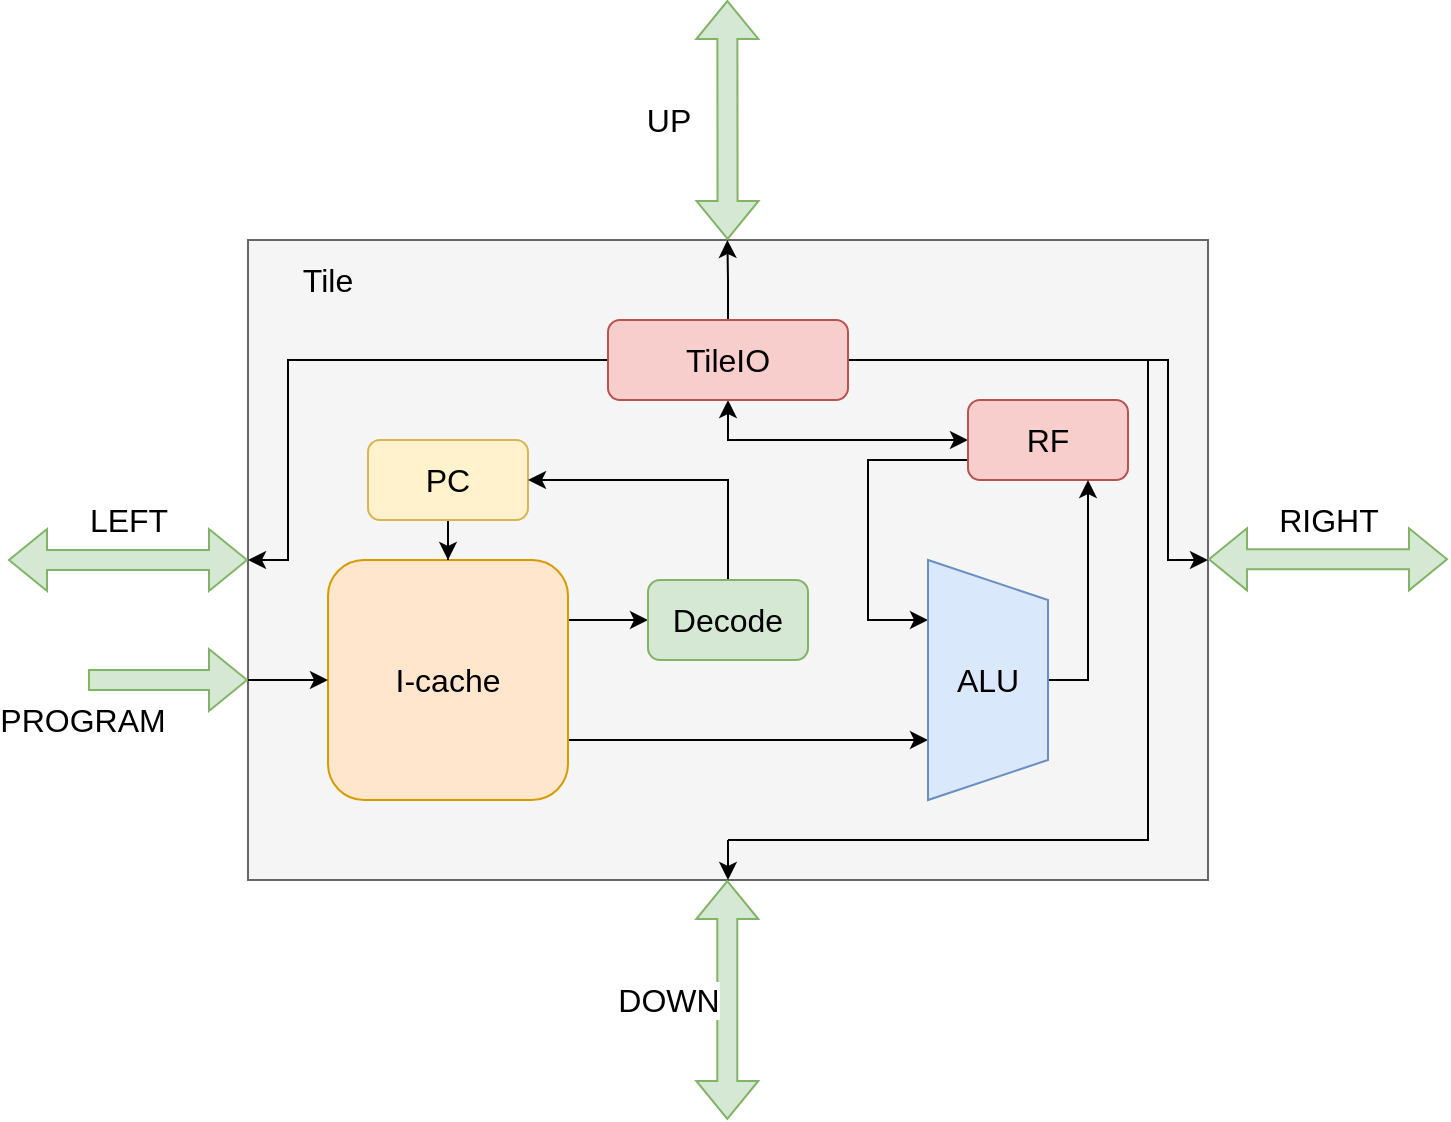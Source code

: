 <mxfile version="20.2.6" type="device"><diagram id="FG3xerFgJkq__8DC4cE5" name="Page-1"><mxGraphModel dx="813" dy="505" grid="1" gridSize="10" guides="1" tooltips="1" connect="1" arrows="1" fold="1" page="1" pageScale="1" pageWidth="850" pageHeight="1100" math="0" shadow="0"><root><mxCell id="0"/><mxCell id="1" style="" parent="0"/><mxCell id="aHIt9mgNDwopULf8pym--2" value="" style="rounded=0;whiteSpace=wrap;html=1;fillColor=#f5f5f5;fontColor=#333333;strokeColor=#666666;" vertex="1" parent="1"><mxGeometry x="200" y="280" width="480" height="320" as="geometry"/></mxCell><mxCell id="aHIt9mgNDwopULf8pym--5" value="" style="shape=flexArrow;endArrow=classic;startArrow=classic;html=1;rounded=0;entryX=0;entryY=0.5;entryDx=0;entryDy=0;fillColor=#d5e8d4;strokeColor=#82b366;" edge="1" parent="1" target="aHIt9mgNDwopULf8pym--2"><mxGeometry width="100" height="100" relative="1" as="geometry"><mxPoint x="80" y="440" as="sourcePoint"/><mxPoint x="180" y="400" as="targetPoint"/></mxGeometry></mxCell><mxCell id="aHIt9mgNDwopULf8pym--6" value="LEFT" style="edgeLabel;html=1;align=center;verticalAlign=middle;resizable=0;points=[];fontSize=16;" vertex="1" connectable="0" parent="aHIt9mgNDwopULf8pym--5"><mxGeometry x="-0.27" relative="1" as="geometry"><mxPoint x="16" y="-20" as="offset"/></mxGeometry></mxCell><mxCell id="aHIt9mgNDwopULf8pym--7" value="" style="shape=flexArrow;endArrow=classic;startArrow=classic;html=1;rounded=0;entryX=0;entryY=0.5;entryDx=0;entryDy=0;fillColor=#d5e8d4;strokeColor=#82b366;" edge="1" parent="1"><mxGeometry width="100" height="100" relative="1" as="geometry"><mxPoint x="680" y="439.66" as="sourcePoint"/><mxPoint x="800" y="439.66" as="targetPoint"/></mxGeometry></mxCell><mxCell id="aHIt9mgNDwopULf8pym--8" value="RIGHT" style="edgeLabel;html=1;align=center;verticalAlign=middle;resizable=0;points=[];fontSize=16;" vertex="1" connectable="0" parent="aHIt9mgNDwopULf8pym--7"><mxGeometry x="-0.27" relative="1" as="geometry"><mxPoint x="16" y="-20" as="offset"/></mxGeometry></mxCell><mxCell id="aHIt9mgNDwopULf8pym--9" value="" style="shape=flexArrow;endArrow=classic;startArrow=classic;html=1;rounded=0;exitX=0.5;exitY=1;exitDx=0;exitDy=0;fillColor=#d5e8d4;strokeColor=#82b366;" edge="1" parent="1"><mxGeometry width="100" height="100" relative="1" as="geometry"><mxPoint x="439.66" y="600" as="sourcePoint"/><mxPoint x="439.66" y="720" as="targetPoint"/></mxGeometry></mxCell><mxCell id="aHIt9mgNDwopULf8pym--10" value="DOWN" style="edgeLabel;html=1;align=center;verticalAlign=middle;resizable=0;points=[];fontSize=16;" vertex="1" connectable="0" parent="aHIt9mgNDwopULf8pym--9"><mxGeometry x="-0.27" relative="1" as="geometry"><mxPoint x="-30" y="16" as="offset"/></mxGeometry></mxCell><mxCell id="aHIt9mgNDwopULf8pym--11" value="" style="shape=flexArrow;endArrow=classic;startArrow=classic;html=1;rounded=0;exitX=0.5;exitY=1;exitDx=0;exitDy=0;fillColor=#d5e8d4;strokeColor=#82b366;" edge="1" parent="1" target="aHIt9mgNDwopULf8pym--2"><mxGeometry width="100" height="100" relative="1" as="geometry"><mxPoint x="439.66" y="160" as="sourcePoint"/><mxPoint x="439.66" y="280" as="targetPoint"/></mxGeometry></mxCell><mxCell id="aHIt9mgNDwopULf8pym--12" value="UP" style="edgeLabel;html=1;align=center;verticalAlign=middle;resizable=0;points=[];fontSize=16;" vertex="1" connectable="0" parent="aHIt9mgNDwopULf8pym--11"><mxGeometry x="-0.27" relative="1" as="geometry"><mxPoint x="-30" y="16" as="offset"/></mxGeometry></mxCell><mxCell id="aHIt9mgNDwopULf8pym--13" value="&lt;font style=&quot;font-size: 16px;&quot;&gt;Tile&lt;/font&gt;" style="text;html=1;strokeColor=none;fillColor=none;align=center;verticalAlign=middle;whiteSpace=wrap;rounded=0;fontSize=16;" vertex="1" parent="1"><mxGeometry x="200" y="280" width="80" height="40" as="geometry"/></mxCell><mxCell id="aHIt9mgNDwopULf8pym--14" value="Untitled Layer" style="" parent="0"/><mxCell id="aHIt9mgNDwopULf8pym--38" style="edgeStyle=orthogonalEdgeStyle;rounded=0;orthogonalLoop=1;jettySize=auto;html=1;exitX=0;exitY=0.75;exitDx=0;exitDy=0;entryX=0.25;entryY=1;entryDx=0;entryDy=0;fontSize=16;startArrow=none;startFill=0;endArrow=classic;endFill=1;elbow=vertical;" edge="1" parent="aHIt9mgNDwopULf8pym--14" source="aHIt9mgNDwopULf8pym--15" target="aHIt9mgNDwopULf8pym--18"><mxGeometry relative="1" as="geometry"><Array as="points"><mxPoint x="510" y="390"/><mxPoint x="510" y="470"/></Array></mxGeometry></mxCell><mxCell id="aHIt9mgNDwopULf8pym--39" style="edgeStyle=orthogonalEdgeStyle;rounded=0;orthogonalLoop=1;jettySize=auto;html=1;exitX=0;exitY=0.5;exitDx=0;exitDy=0;entryX=0.5;entryY=1;entryDx=0;entryDy=0;fontSize=16;startArrow=classic;startFill=1;endArrow=classic;endFill=1;elbow=vertical;" edge="1" parent="aHIt9mgNDwopULf8pym--14" source="aHIt9mgNDwopULf8pym--15" target="aHIt9mgNDwopULf8pym--21"><mxGeometry relative="1" as="geometry"/></mxCell><mxCell id="aHIt9mgNDwopULf8pym--15" value="RF" style="rounded=1;whiteSpace=wrap;html=1;fontSize=16;fillColor=#f8cecc;strokeColor=#b85450;" vertex="1" parent="aHIt9mgNDwopULf8pym--14"><mxGeometry x="560" y="360" width="80" height="40" as="geometry"/></mxCell><mxCell id="aHIt9mgNDwopULf8pym--19" style="edgeStyle=orthogonalEdgeStyle;rounded=0;orthogonalLoop=1;jettySize=auto;html=1;exitX=1;exitY=0.75;exitDx=0;exitDy=0;entryX=0.75;entryY=1;entryDx=0;entryDy=0;fontSize=16;" edge="1" parent="aHIt9mgNDwopULf8pym--14" source="aHIt9mgNDwopULf8pym--16" target="aHIt9mgNDwopULf8pym--18"><mxGeometry relative="1" as="geometry"/></mxCell><mxCell id="aHIt9mgNDwopULf8pym--32" style="edgeStyle=elbowEdgeStyle;rounded=0;orthogonalLoop=1;jettySize=auto;html=1;exitX=1;exitY=0.25;exitDx=0;exitDy=0;fontSize=16;startArrow=none;startFill=0;endArrow=classic;endFill=1;" edge="1" parent="aHIt9mgNDwopULf8pym--14" source="aHIt9mgNDwopULf8pym--16" target="aHIt9mgNDwopULf8pym--29"><mxGeometry relative="1" as="geometry"/></mxCell><mxCell id="aHIt9mgNDwopULf8pym--16" value="I-cache" style="rounded=1;whiteSpace=wrap;html=1;fontSize=16;fillColor=#ffe6cc;strokeColor=#d79b00;" vertex="1" parent="aHIt9mgNDwopULf8pym--14"><mxGeometry x="240" y="440" width="120" height="120" as="geometry"/></mxCell><mxCell id="aHIt9mgNDwopULf8pym--37" style="edgeStyle=orthogonalEdgeStyle;rounded=0;orthogonalLoop=1;jettySize=auto;html=1;exitX=0.5;exitY=1;exitDx=0;exitDy=0;fontSize=16;startArrow=none;startFill=0;endArrow=classic;endFill=1;elbow=vertical;" edge="1" parent="aHIt9mgNDwopULf8pym--14" source="aHIt9mgNDwopULf8pym--17" target="aHIt9mgNDwopULf8pym--16"><mxGeometry relative="1" as="geometry"/></mxCell><mxCell id="aHIt9mgNDwopULf8pym--17" value="PC" style="rounded=1;whiteSpace=wrap;html=1;fontSize=16;fillColor=#fff2cc;strokeColor=#d6b656;" vertex="1" parent="aHIt9mgNDwopULf8pym--14"><mxGeometry x="260" y="380" width="80" height="40" as="geometry"/></mxCell><mxCell id="aHIt9mgNDwopULf8pym--20" style="edgeStyle=orthogonalEdgeStyle;rounded=0;orthogonalLoop=1;jettySize=auto;html=1;exitX=0.5;exitY=0;exitDx=0;exitDy=0;entryX=0.75;entryY=1;entryDx=0;entryDy=0;fontSize=16;" edge="1" parent="aHIt9mgNDwopULf8pym--14" source="aHIt9mgNDwopULf8pym--18" target="aHIt9mgNDwopULf8pym--15"><mxGeometry relative="1" as="geometry"/></mxCell><mxCell id="aHIt9mgNDwopULf8pym--18" value="ALU" style="shape=trapezoid;perimeter=trapezoidPerimeter;whiteSpace=wrap;html=1;fixedSize=1;fontSize=16;fillColor=#dae8fc;direction=south;strokeColor=#6c8ebf;" vertex="1" parent="aHIt9mgNDwopULf8pym--14"><mxGeometry x="540" y="440" width="60" height="120" as="geometry"/></mxCell><mxCell id="aHIt9mgNDwopULf8pym--22" style="edgeStyle=orthogonalEdgeStyle;rounded=0;orthogonalLoop=1;jettySize=auto;html=1;exitX=0.5;exitY=0;exitDx=0;exitDy=0;fontSize=16;" edge="1" parent="aHIt9mgNDwopULf8pym--14" source="aHIt9mgNDwopULf8pym--21"><mxGeometry relative="1" as="geometry"><mxPoint x="439.69" y="280" as="targetPoint"/></mxGeometry></mxCell><mxCell id="aHIt9mgNDwopULf8pym--24" style="edgeStyle=elbowEdgeStyle;rounded=0;orthogonalLoop=1;jettySize=auto;html=1;exitX=0;exitY=0.5;exitDx=0;exitDy=0;fontSize=16;" edge="1" parent="aHIt9mgNDwopULf8pym--14" source="aHIt9mgNDwopULf8pym--21"><mxGeometry relative="1" as="geometry"><mxPoint x="200" y="440" as="targetPoint"/><Array as="points"><mxPoint x="220" y="400"/></Array></mxGeometry></mxCell><mxCell id="aHIt9mgNDwopULf8pym--26" style="edgeStyle=elbowEdgeStyle;rounded=0;orthogonalLoop=1;jettySize=auto;html=1;exitX=1;exitY=0.5;exitDx=0;exitDy=0;fontSize=16;" edge="1" parent="aHIt9mgNDwopULf8pym--14" source="aHIt9mgNDwopULf8pym--21"><mxGeometry relative="1" as="geometry"><mxPoint x="680" y="440" as="targetPoint"/><Array as="points"><mxPoint x="660" y="400"/></Array></mxGeometry></mxCell><mxCell id="aHIt9mgNDwopULf8pym--27" style="edgeStyle=elbowEdgeStyle;rounded=0;orthogonalLoop=1;jettySize=auto;html=1;exitX=1;exitY=0.5;exitDx=0;exitDy=0;fontSize=16;endArrow=none;endFill=0;startArrow=none;startFill=0;" edge="1" parent="aHIt9mgNDwopULf8pym--14" source="aHIt9mgNDwopULf8pym--21"><mxGeometry relative="1" as="geometry"><mxPoint x="440" y="580" as="targetPoint"/><Array as="points"><mxPoint x="650" y="460"/><mxPoint x="660" y="520"/></Array></mxGeometry></mxCell><mxCell id="aHIt9mgNDwopULf8pym--21" value="TileIO" style="rounded=1;whiteSpace=wrap;html=1;fontSize=16;fillColor=#f8cecc;strokeColor=#b85450;" vertex="1" parent="aHIt9mgNDwopULf8pym--14"><mxGeometry x="380" y="320" width="120" height="40" as="geometry"/></mxCell><mxCell id="aHIt9mgNDwopULf8pym--28" value="" style="endArrow=classic;html=1;rounded=0;fontSize=16;" edge="1" parent="aHIt9mgNDwopULf8pym--14"><mxGeometry width="50" height="50" relative="1" as="geometry"><mxPoint x="440" y="580" as="sourcePoint"/><mxPoint x="440" y="600" as="targetPoint"/></mxGeometry></mxCell><mxCell id="aHIt9mgNDwopULf8pym--36" style="edgeStyle=orthogonalEdgeStyle;rounded=0;orthogonalLoop=1;jettySize=auto;elbow=vertical;html=1;exitX=0.5;exitY=0;exitDx=0;exitDy=0;fontSize=16;startArrow=none;startFill=0;endArrow=classic;endFill=1;entryX=1;entryY=0.5;entryDx=0;entryDy=0;" edge="1" parent="aHIt9mgNDwopULf8pym--14" source="aHIt9mgNDwopULf8pym--29" target="aHIt9mgNDwopULf8pym--17"><mxGeometry relative="1" as="geometry"/></mxCell><mxCell id="aHIt9mgNDwopULf8pym--29" value="Decode" style="rounded=1;whiteSpace=wrap;html=1;fontSize=16;fillColor=#d5e8d4;strokeColor=#82b366;" vertex="1" parent="aHIt9mgNDwopULf8pym--14"><mxGeometry x="400" y="450" width="80" height="40" as="geometry"/></mxCell><mxCell id="aHIt9mgNDwopULf8pym--40" value="" style="shape=flexArrow;endArrow=classic;html=1;rounded=0;fontSize=16;elbow=vertical;fillColor=#d5e8d4;strokeColor=#82b366;" edge="1" parent="aHIt9mgNDwopULf8pym--14"><mxGeometry width="50" height="50" relative="1" as="geometry"><mxPoint x="120" y="500" as="sourcePoint"/><mxPoint x="200" y="500" as="targetPoint"/></mxGeometry></mxCell><mxCell id="aHIt9mgNDwopULf8pym--41" value="PROGRAM" style="edgeLabel;html=1;align=center;verticalAlign=middle;resizable=0;points=[];fontSize=16;" vertex="1" connectable="0" parent="aHIt9mgNDwopULf8pym--40"><mxGeometry x="-0.329" y="1" relative="1" as="geometry"><mxPoint x="-30" y="21" as="offset"/></mxGeometry></mxCell><mxCell id="aHIt9mgNDwopULf8pym--42" value="" style="endArrow=classic;html=1;rounded=0;fontSize=16;elbow=vertical;entryX=0;entryY=0.5;entryDx=0;entryDy=0;" edge="1" parent="aHIt9mgNDwopULf8pym--14" target="aHIt9mgNDwopULf8pym--16"><mxGeometry width="50" height="50" relative="1" as="geometry"><mxPoint x="200" y="500" as="sourcePoint"/><mxPoint x="240" y="550" as="targetPoint"/></mxGeometry></mxCell></root></mxGraphModel></diagram></mxfile>